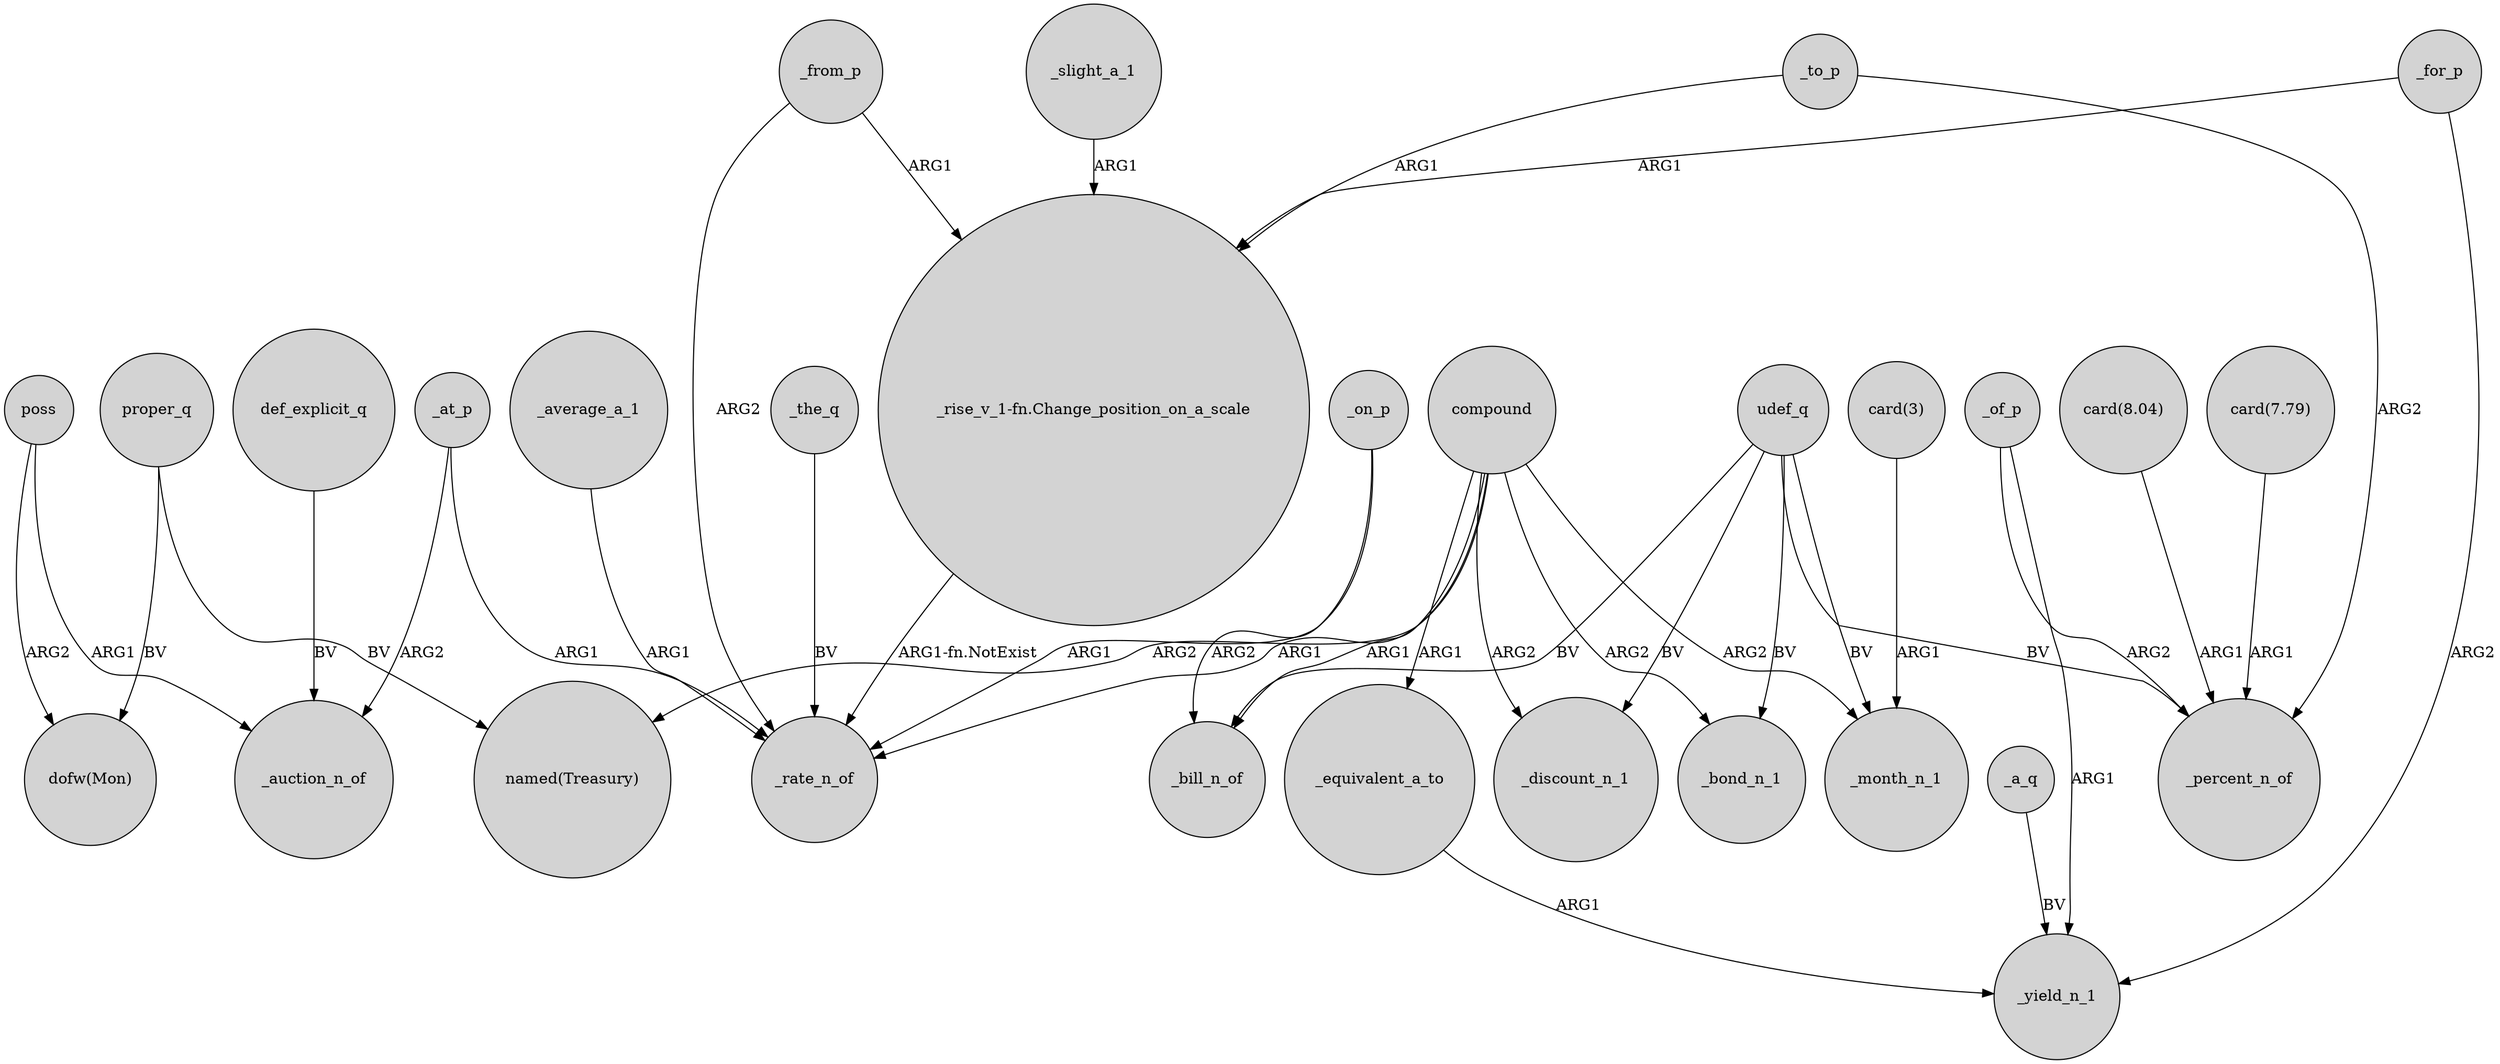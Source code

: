 digraph {
	node [shape=circle style=filled]
	compound -> "named(Treasury)" [label=ARG2]
	"card(7.79)" -> _percent_n_of [label=ARG1]
	compound -> _month_n_1 [label=ARG2]
	_at_p -> _rate_n_of [label=ARG1]
	compound -> _bill_n_of [label=ARG1]
	"_rise_v_1-fn.Change_position_on_a_scale" -> _rate_n_of [label="ARG1-fn.NotExist"]
	compound -> _rate_n_of [label=ARG1]
	_a_q -> _yield_n_1 [label=BV]
	udef_q -> _bill_n_of [label=BV]
	udef_q -> _discount_n_1 [label=BV]
	udef_q -> _month_n_1 [label=BV]
	_the_q -> _rate_n_of [label=BV]
	_from_p -> _rate_n_of [label=ARG2]
	_of_p -> _percent_n_of [label=ARG2]
	udef_q -> _bond_n_1 [label=BV]
	_of_p -> _yield_n_1 [label=ARG1]
	_slight_a_1 -> "_rise_v_1-fn.Change_position_on_a_scale" [label=ARG1]
	proper_q -> "dofw(Mon)" [label=BV]
	"card(8.04)" -> _percent_n_of [label=ARG1]
	poss -> _auction_n_of [label=ARG1]
	proper_q -> "named(Treasury)" [label=BV]
	compound -> _equivalent_a_to [label=ARG1]
	_on_p -> _bill_n_of [label=ARG2]
	_equivalent_a_to -> _yield_n_1 [label=ARG1]
	_to_p -> _percent_n_of [label=ARG2]
	compound -> _bond_n_1 [label=ARG2]
	_average_a_1 -> _rate_n_of [label=ARG1]
	compound -> _discount_n_1 [label=ARG2]
	poss -> "dofw(Mon)" [label=ARG2]
	udef_q -> _percent_n_of [label=BV]
	_at_p -> _auction_n_of [label=ARG2]
	_for_p -> "_rise_v_1-fn.Change_position_on_a_scale" [label=ARG1]
	_on_p -> _rate_n_of [label=ARG1]
	_to_p -> "_rise_v_1-fn.Change_position_on_a_scale" [label=ARG1]
	def_explicit_q -> _auction_n_of [label=BV]
	_for_p -> _yield_n_1 [label=ARG2]
	"card(3)" -> _month_n_1 [label=ARG1]
	_from_p -> "_rise_v_1-fn.Change_position_on_a_scale" [label=ARG1]
}
